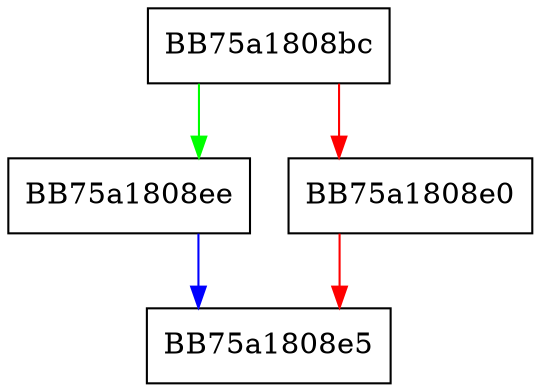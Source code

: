 digraph locale {
  node [shape="box"];
  graph [splines=ortho];
  BB75a1808bc -> BB75a1808ee [color="green"];
  BB75a1808bc -> BB75a1808e0 [color="red"];
  BB75a1808e0 -> BB75a1808e5 [color="red"];
  BB75a1808ee -> BB75a1808e5 [color="blue"];
}